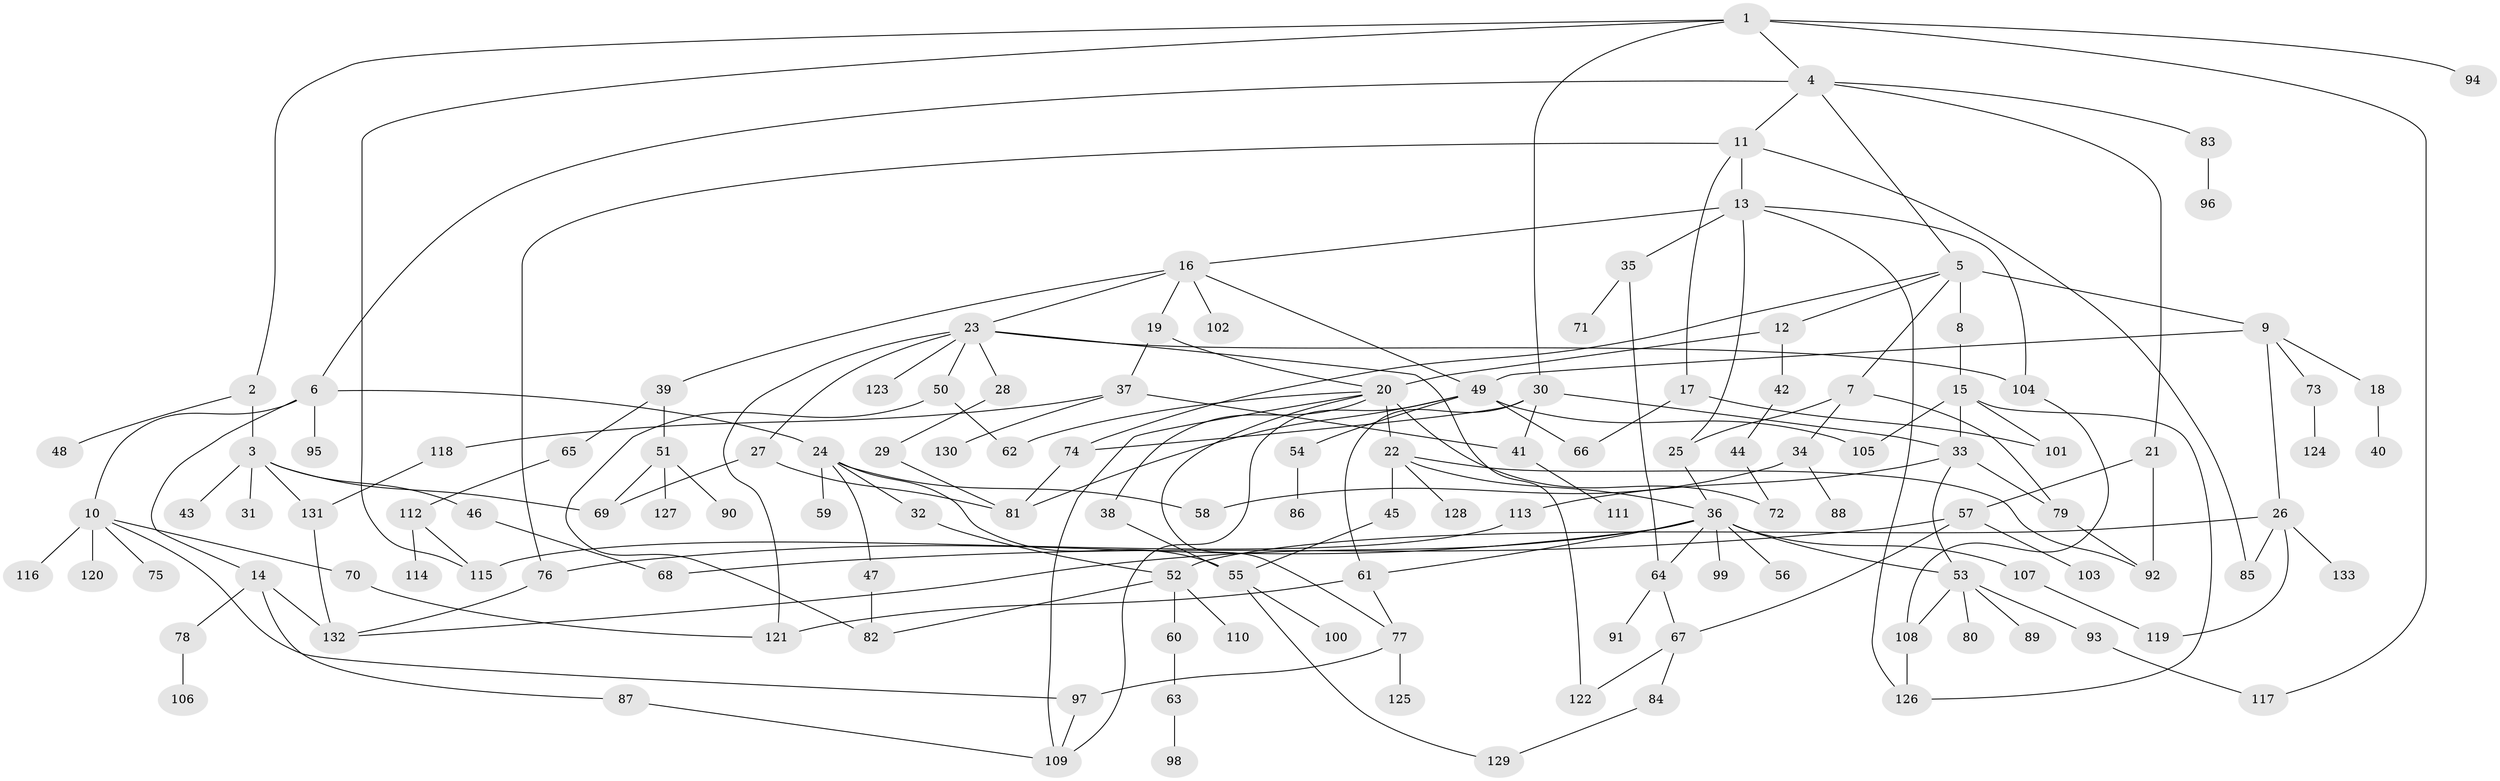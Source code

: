 // coarse degree distribution, {5: 0.10752688172043011, 3: 0.10752688172043011, 7: 0.06451612903225806, 6: 0.03225806451612903, 9: 0.03225806451612903, 2: 0.2903225806451613, 8: 0.021505376344086023, 4: 0.07526881720430108, 1: 0.26881720430107525}
// Generated by graph-tools (version 1.1) at 2025/23/03/03/25 07:23:31]
// undirected, 133 vertices, 186 edges
graph export_dot {
graph [start="1"]
  node [color=gray90,style=filled];
  1;
  2;
  3;
  4;
  5;
  6;
  7;
  8;
  9;
  10;
  11;
  12;
  13;
  14;
  15;
  16;
  17;
  18;
  19;
  20;
  21;
  22;
  23;
  24;
  25;
  26;
  27;
  28;
  29;
  30;
  31;
  32;
  33;
  34;
  35;
  36;
  37;
  38;
  39;
  40;
  41;
  42;
  43;
  44;
  45;
  46;
  47;
  48;
  49;
  50;
  51;
  52;
  53;
  54;
  55;
  56;
  57;
  58;
  59;
  60;
  61;
  62;
  63;
  64;
  65;
  66;
  67;
  68;
  69;
  70;
  71;
  72;
  73;
  74;
  75;
  76;
  77;
  78;
  79;
  80;
  81;
  82;
  83;
  84;
  85;
  86;
  87;
  88;
  89;
  90;
  91;
  92;
  93;
  94;
  95;
  96;
  97;
  98;
  99;
  100;
  101;
  102;
  103;
  104;
  105;
  106;
  107;
  108;
  109;
  110;
  111;
  112;
  113;
  114;
  115;
  116;
  117;
  118;
  119;
  120;
  121;
  122;
  123;
  124;
  125;
  126;
  127;
  128;
  129;
  130;
  131;
  132;
  133;
  1 -- 2;
  1 -- 4;
  1 -- 30;
  1 -- 94;
  1 -- 115;
  1 -- 117;
  2 -- 3;
  2 -- 48;
  3 -- 31;
  3 -- 43;
  3 -- 46;
  3 -- 131;
  3 -- 69;
  4 -- 5;
  4 -- 6;
  4 -- 11;
  4 -- 21;
  4 -- 83;
  5 -- 7;
  5 -- 8;
  5 -- 9;
  5 -- 12;
  5 -- 74;
  6 -- 10;
  6 -- 14;
  6 -- 24;
  6 -- 95;
  7 -- 34;
  7 -- 79;
  7 -- 25;
  8 -- 15;
  9 -- 18;
  9 -- 26;
  9 -- 73;
  9 -- 49;
  10 -- 70;
  10 -- 75;
  10 -- 116;
  10 -- 120;
  10 -- 97;
  11 -- 13;
  11 -- 17;
  11 -- 76;
  11 -- 85;
  12 -- 20;
  12 -- 42;
  13 -- 16;
  13 -- 25;
  13 -- 35;
  13 -- 126;
  13 -- 104;
  14 -- 78;
  14 -- 87;
  14 -- 132;
  15 -- 101;
  15 -- 105;
  15 -- 33;
  15 -- 126;
  16 -- 19;
  16 -- 23;
  16 -- 39;
  16 -- 49;
  16 -- 102;
  17 -- 66;
  17 -- 101;
  18 -- 40;
  19 -- 37;
  19 -- 20;
  20 -- 22;
  20 -- 38;
  20 -- 62;
  20 -- 72;
  20 -- 77;
  20 -- 109;
  21 -- 57;
  21 -- 92;
  22 -- 36;
  22 -- 45;
  22 -- 128;
  22 -- 92;
  23 -- 27;
  23 -- 28;
  23 -- 50;
  23 -- 104;
  23 -- 122;
  23 -- 123;
  23 -- 121;
  24 -- 32;
  24 -- 47;
  24 -- 59;
  24 -- 55;
  24 -- 58;
  25 -- 36;
  26 -- 52;
  26 -- 85;
  26 -- 119;
  26 -- 133;
  27 -- 81;
  27 -- 69;
  28 -- 29;
  29 -- 81;
  30 -- 33;
  30 -- 41;
  30 -- 61;
  30 -- 74;
  32 -- 52;
  33 -- 53;
  33 -- 113;
  33 -- 79;
  34 -- 58;
  34 -- 88;
  35 -- 71;
  35 -- 64;
  36 -- 56;
  36 -- 61;
  36 -- 64;
  36 -- 99;
  36 -- 107;
  36 -- 132;
  36 -- 76;
  36 -- 53;
  37 -- 118;
  37 -- 130;
  37 -- 41;
  38 -- 55;
  39 -- 51;
  39 -- 65;
  41 -- 111;
  42 -- 44;
  44 -- 72;
  45 -- 55;
  46 -- 68;
  47 -- 82;
  49 -- 54;
  49 -- 105;
  49 -- 109;
  49 -- 66;
  49 -- 81;
  50 -- 82;
  50 -- 62;
  51 -- 69;
  51 -- 90;
  51 -- 127;
  52 -- 60;
  52 -- 110;
  52 -- 82;
  53 -- 80;
  53 -- 89;
  53 -- 93;
  53 -- 108;
  54 -- 86;
  55 -- 100;
  55 -- 129;
  57 -- 67;
  57 -- 68;
  57 -- 103;
  60 -- 63;
  61 -- 77;
  61 -- 121;
  63 -- 98;
  64 -- 91;
  64 -- 67;
  65 -- 112;
  67 -- 84;
  67 -- 122;
  70 -- 121;
  73 -- 124;
  74 -- 81;
  76 -- 132;
  77 -- 97;
  77 -- 125;
  78 -- 106;
  79 -- 92;
  83 -- 96;
  84 -- 129;
  87 -- 109;
  93 -- 117;
  97 -- 109;
  104 -- 108;
  107 -- 119;
  108 -- 126;
  112 -- 114;
  112 -- 115;
  113 -- 115;
  118 -- 131;
  131 -- 132;
}
